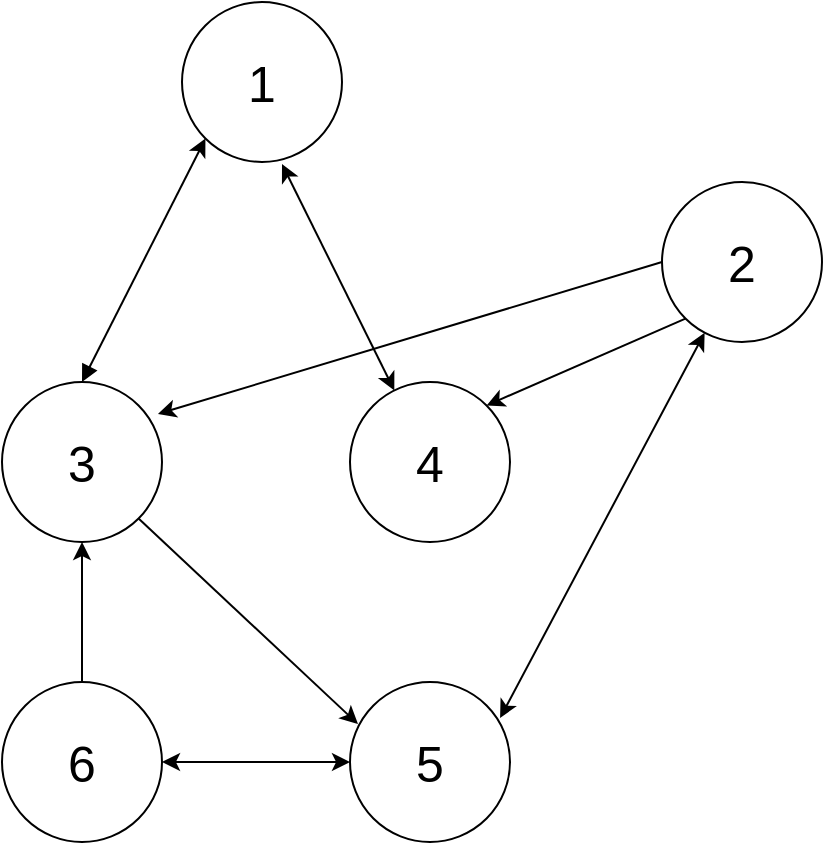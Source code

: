<mxfile>
    <diagram id="dpfelCFXakIQYmhPIFnx" name="페이지-1">
        <mxGraphModel dx="929" dy="558" grid="1" gridSize="10" guides="1" tooltips="1" connect="1" arrows="1" fold="1" page="1" pageScale="1" pageWidth="827" pageHeight="1169" math="0" shadow="0">
            <root>
                <mxCell id="0"/>
                <mxCell id="1" parent="0"/>
                <mxCell id="17" value="1" style="ellipse;whiteSpace=wrap;html=1;aspect=fixed;fontSize=25;" parent="1" vertex="1">
                    <mxGeometry x="290" y="40" width="80" height="80" as="geometry"/>
                </mxCell>
                <mxCell id="18" value="3" style="ellipse;whiteSpace=wrap;html=1;aspect=fixed;fontSize=25;" parent="1" vertex="1">
                    <mxGeometry x="200" y="230" width="80" height="80" as="geometry"/>
                </mxCell>
                <mxCell id="19" value="4" style="ellipse;whiteSpace=wrap;html=1;aspect=fixed;fontSize=25;" parent="1" vertex="1">
                    <mxGeometry x="374" y="230" width="80" height="80" as="geometry"/>
                </mxCell>
                <mxCell id="20" value="5" style="ellipse;whiteSpace=wrap;html=1;aspect=fixed;fontSize=25;" parent="1" vertex="1">
                    <mxGeometry x="374" y="380" width="80" height="80" as="geometry"/>
                </mxCell>
                <mxCell id="21" value="" style="endArrow=classic;startArrow=block;html=1;fontSize=25;entryX=0;entryY=1;entryDx=0;entryDy=0;exitX=0.5;exitY=0;exitDx=0;exitDy=0;" parent="1" source="18" target="17" edge="1">
                    <mxGeometry width="100" height="100" relative="1" as="geometry">
                        <mxPoint x="390" y="320" as="sourcePoint"/>
                        <mxPoint x="490" y="220" as="targetPoint"/>
                    </mxGeometry>
                </mxCell>
                <mxCell id="22" value="" style="endArrow=classic;startArrow=classic;html=1;fontSize=25;entryX=0.625;entryY=1.013;entryDx=0;entryDy=0;entryPerimeter=0;" parent="1" source="19" target="17" edge="1">
                    <mxGeometry width="100" height="100" relative="1" as="geometry">
                        <mxPoint x="390" y="320" as="sourcePoint"/>
                        <mxPoint x="490" y="220" as="targetPoint"/>
                    </mxGeometry>
                </mxCell>
                <mxCell id="24" value="2" style="ellipse;whiteSpace=wrap;html=1;aspect=fixed;fontSize=25;" parent="1" vertex="1">
                    <mxGeometry x="530" y="130" width="80" height="80" as="geometry"/>
                </mxCell>
                <mxCell id="25" value="" style="endArrow=classic;startArrow=classic;html=1;fontSize=25;exitX=0.938;exitY=0.225;exitDx=0;exitDy=0;exitPerimeter=0;" parent="1" source="20" target="24" edge="1">
                    <mxGeometry width="50" height="50" relative="1" as="geometry">
                        <mxPoint x="420" y="300" as="sourcePoint"/>
                        <mxPoint x="470" y="250" as="targetPoint"/>
                    </mxGeometry>
                </mxCell>
                <mxCell id="26" value="" style="endArrow=classic;html=1;fontSize=25;exitX=1;exitY=1;exitDx=0;exitDy=0;entryX=0.05;entryY=0.263;entryDx=0;entryDy=0;entryPerimeter=0;" parent="1" source="18" target="20" edge="1">
                    <mxGeometry width="50" height="50" relative="1" as="geometry">
                        <mxPoint x="420" y="300" as="sourcePoint"/>
                        <mxPoint x="470" y="250" as="targetPoint"/>
                    </mxGeometry>
                </mxCell>
                <mxCell id="27" value="" style="endArrow=classic;html=1;fontSize=25;exitX=0;exitY=1;exitDx=0;exitDy=0;entryX=1;entryY=0;entryDx=0;entryDy=0;" parent="1" source="24" target="19" edge="1">
                    <mxGeometry width="50" height="50" relative="1" as="geometry">
                        <mxPoint x="420" y="300" as="sourcePoint"/>
                        <mxPoint x="470" y="250" as="targetPoint"/>
                    </mxGeometry>
                </mxCell>
                <mxCell id="28" value="6" style="ellipse;whiteSpace=wrap;html=1;aspect=fixed;fontSize=25;" parent="1" vertex="1">
                    <mxGeometry x="200" y="380" width="80" height="80" as="geometry"/>
                </mxCell>
                <mxCell id="29" value="" style="endArrow=classic;startArrow=classic;html=1;fontSize=25;exitX=1;exitY=0.5;exitDx=0;exitDy=0;entryX=0;entryY=0.5;entryDx=0;entryDy=0;" parent="1" source="28" target="20" edge="1">
                    <mxGeometry width="50" height="50" relative="1" as="geometry">
                        <mxPoint x="420" y="300" as="sourcePoint"/>
                        <mxPoint x="470" y="250" as="targetPoint"/>
                    </mxGeometry>
                </mxCell>
                <mxCell id="30" value="" style="endArrow=classic;html=1;fontSize=25;exitX=0.5;exitY=0;exitDx=0;exitDy=0;entryX=0.5;entryY=1;entryDx=0;entryDy=0;" parent="1" source="28" target="18" edge="1">
                    <mxGeometry width="50" height="50" relative="1" as="geometry">
                        <mxPoint x="420" y="300" as="sourcePoint"/>
                        <mxPoint x="470" y="250" as="targetPoint"/>
                    </mxGeometry>
                </mxCell>
                <mxCell id="31" value="" style="endArrow=classic;html=1;fontSize=25;entryX=0.975;entryY=0.2;entryDx=0;entryDy=0;entryPerimeter=0;exitX=0;exitY=0.5;exitDx=0;exitDy=0;" parent="1" source="24" target="18" edge="1">
                    <mxGeometry width="50" height="50" relative="1" as="geometry">
                        <mxPoint x="420" y="300" as="sourcePoint"/>
                        <mxPoint x="470" y="250" as="targetPoint"/>
                    </mxGeometry>
                </mxCell>
            </root>
        </mxGraphModel>
    </diagram>
</mxfile>